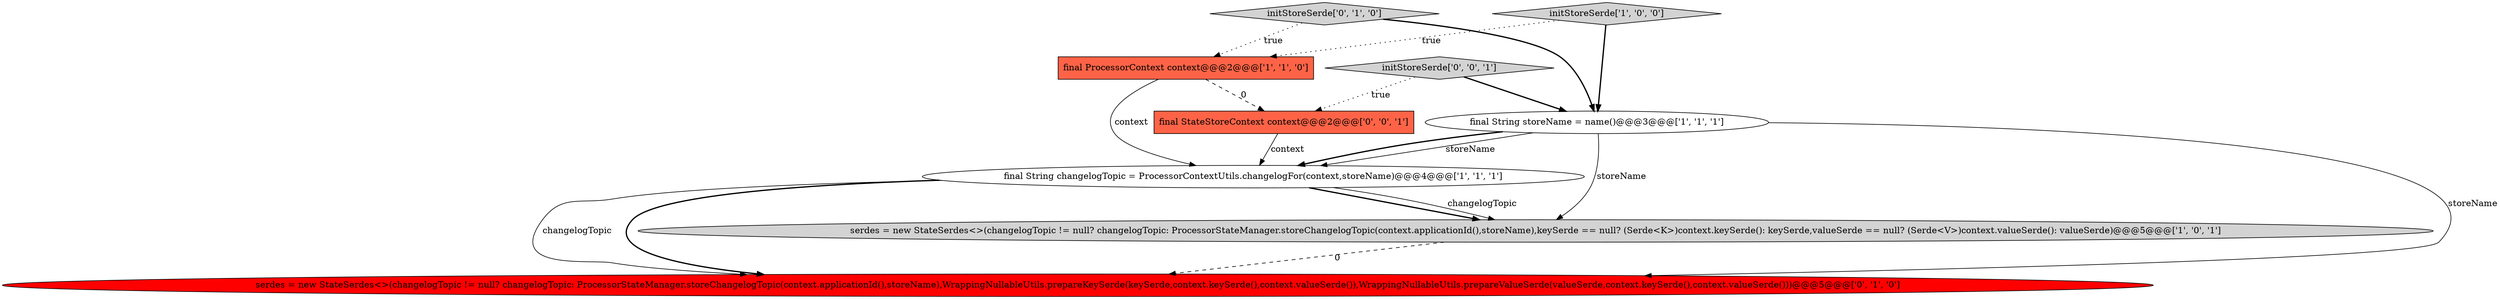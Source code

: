 digraph {
6 [style = filled, label = "serdes = new StateSerdes<>(changelogTopic != null? changelogTopic: ProcessorStateManager.storeChangelogTopic(context.applicationId(),storeName),WrappingNullableUtils.prepareKeySerde(keySerde,context.keySerde(),context.valueSerde()),WrappingNullableUtils.prepareValueSerde(valueSerde,context.keySerde(),context.valueSerde()))@@@5@@@['0', '1', '0']", fillcolor = red, shape = ellipse image = "AAA1AAABBB2BBB"];
5 [style = filled, label = "initStoreSerde['0', '1', '0']", fillcolor = lightgray, shape = diamond image = "AAA0AAABBB2BBB"];
2 [style = filled, label = "initStoreSerde['1', '0', '0']", fillcolor = lightgray, shape = diamond image = "AAA0AAABBB1BBB"];
7 [style = filled, label = "initStoreSerde['0', '0', '1']", fillcolor = lightgray, shape = diamond image = "AAA0AAABBB3BBB"];
4 [style = filled, label = "final String storeName = name()@@@3@@@['1', '1', '1']", fillcolor = white, shape = ellipse image = "AAA0AAABBB1BBB"];
8 [style = filled, label = "final StateStoreContext context@@@2@@@['0', '0', '1']", fillcolor = tomato, shape = box image = "AAA0AAABBB3BBB"];
1 [style = filled, label = "final String changelogTopic = ProcessorContextUtils.changelogFor(context,storeName)@@@4@@@['1', '1', '1']", fillcolor = white, shape = ellipse image = "AAA0AAABBB1BBB"];
0 [style = filled, label = "serdes = new StateSerdes<>(changelogTopic != null? changelogTopic: ProcessorStateManager.storeChangelogTopic(context.applicationId(),storeName),keySerde == null? (Serde<K>)context.keySerde(): keySerde,valueSerde == null? (Serde<V>)context.valueSerde(): valueSerde)@@@5@@@['1', '0', '1']", fillcolor = lightgray, shape = ellipse image = "AAA0AAABBB1BBB"];
3 [style = filled, label = "final ProcessorContext context@@@2@@@['1', '1', '0']", fillcolor = tomato, shape = box image = "AAA0AAABBB1BBB"];
1->6 [style = solid, label="changelogTopic"];
8->1 [style = solid, label="context"];
4->1 [style = solid, label="storeName"];
2->3 [style = dotted, label="true"];
3->8 [style = dashed, label="0"];
4->1 [style = bold, label=""];
1->6 [style = bold, label=""];
1->0 [style = bold, label=""];
1->0 [style = solid, label="changelogTopic"];
7->4 [style = bold, label=""];
5->3 [style = dotted, label="true"];
4->0 [style = solid, label="storeName"];
7->8 [style = dotted, label="true"];
4->6 [style = solid, label="storeName"];
2->4 [style = bold, label=""];
3->1 [style = solid, label="context"];
5->4 [style = bold, label=""];
0->6 [style = dashed, label="0"];
}
